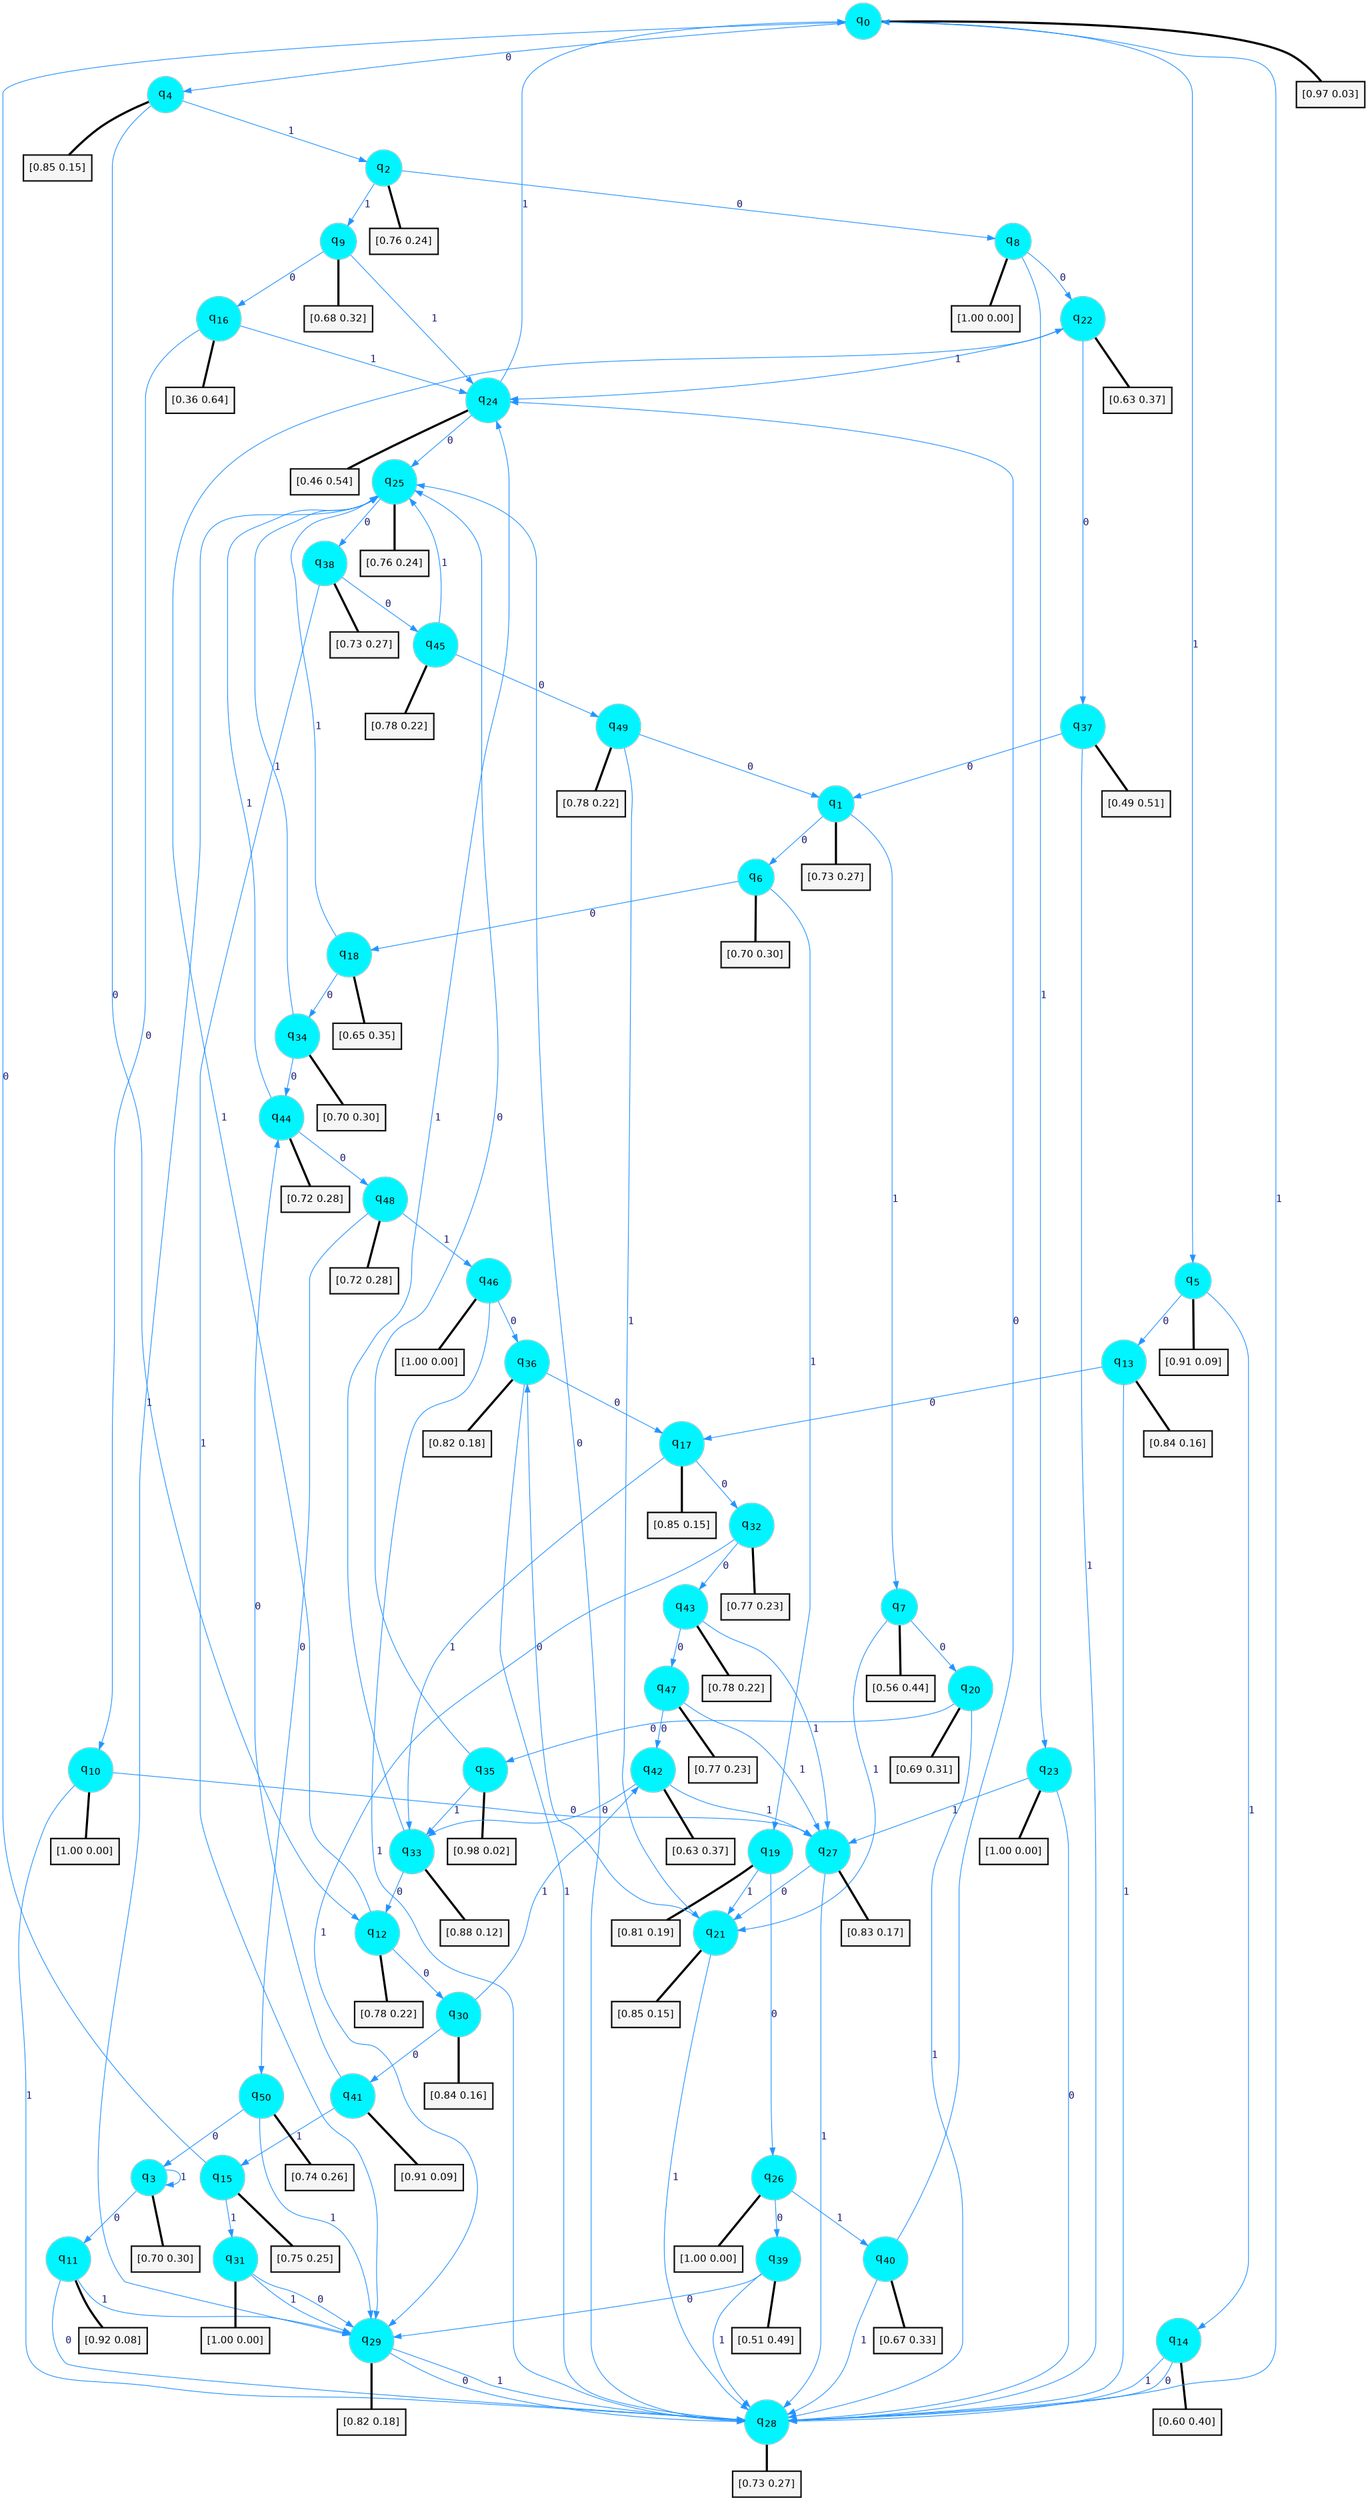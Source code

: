 digraph G {
graph [
bgcolor=transparent, dpi=300, rankdir=TD, size="40,25"];
node [
color=gray, fillcolor=turquoise1, fontcolor=black, fontname=Helvetica, fontsize=16, fontweight=bold, shape=circle, style=filled];
edge [
arrowsize=1, color=dodgerblue1, fontcolor=midnightblue, fontname=courier, fontweight=bold, penwidth=1, style=solid, weight=20];
0[label=<q<SUB>0</SUB>>];
1[label=<q<SUB>1</SUB>>];
2[label=<q<SUB>2</SUB>>];
3[label=<q<SUB>3</SUB>>];
4[label=<q<SUB>4</SUB>>];
5[label=<q<SUB>5</SUB>>];
6[label=<q<SUB>6</SUB>>];
7[label=<q<SUB>7</SUB>>];
8[label=<q<SUB>8</SUB>>];
9[label=<q<SUB>9</SUB>>];
10[label=<q<SUB>10</SUB>>];
11[label=<q<SUB>11</SUB>>];
12[label=<q<SUB>12</SUB>>];
13[label=<q<SUB>13</SUB>>];
14[label=<q<SUB>14</SUB>>];
15[label=<q<SUB>15</SUB>>];
16[label=<q<SUB>16</SUB>>];
17[label=<q<SUB>17</SUB>>];
18[label=<q<SUB>18</SUB>>];
19[label=<q<SUB>19</SUB>>];
20[label=<q<SUB>20</SUB>>];
21[label=<q<SUB>21</SUB>>];
22[label=<q<SUB>22</SUB>>];
23[label=<q<SUB>23</SUB>>];
24[label=<q<SUB>24</SUB>>];
25[label=<q<SUB>25</SUB>>];
26[label=<q<SUB>26</SUB>>];
27[label=<q<SUB>27</SUB>>];
28[label=<q<SUB>28</SUB>>];
29[label=<q<SUB>29</SUB>>];
30[label=<q<SUB>30</SUB>>];
31[label=<q<SUB>31</SUB>>];
32[label=<q<SUB>32</SUB>>];
33[label=<q<SUB>33</SUB>>];
34[label=<q<SUB>34</SUB>>];
35[label=<q<SUB>35</SUB>>];
36[label=<q<SUB>36</SUB>>];
37[label=<q<SUB>37</SUB>>];
38[label=<q<SUB>38</SUB>>];
39[label=<q<SUB>39</SUB>>];
40[label=<q<SUB>40</SUB>>];
41[label=<q<SUB>41</SUB>>];
42[label=<q<SUB>42</SUB>>];
43[label=<q<SUB>43</SUB>>];
44[label=<q<SUB>44</SUB>>];
45[label=<q<SUB>45</SUB>>];
46[label=<q<SUB>46</SUB>>];
47[label=<q<SUB>47</SUB>>];
48[label=<q<SUB>48</SUB>>];
49[label=<q<SUB>49</SUB>>];
50[label=<q<SUB>50</SUB>>];
51[label="[0.97 0.03]", shape=box,fontcolor=black, fontname=Helvetica, fontsize=14, penwidth=2, fillcolor=whitesmoke,color=black];
52[label="[0.73 0.27]", shape=box,fontcolor=black, fontname=Helvetica, fontsize=14, penwidth=2, fillcolor=whitesmoke,color=black];
53[label="[0.76 0.24]", shape=box,fontcolor=black, fontname=Helvetica, fontsize=14, penwidth=2, fillcolor=whitesmoke,color=black];
54[label="[0.70 0.30]", shape=box,fontcolor=black, fontname=Helvetica, fontsize=14, penwidth=2, fillcolor=whitesmoke,color=black];
55[label="[0.85 0.15]", shape=box,fontcolor=black, fontname=Helvetica, fontsize=14, penwidth=2, fillcolor=whitesmoke,color=black];
56[label="[0.91 0.09]", shape=box,fontcolor=black, fontname=Helvetica, fontsize=14, penwidth=2, fillcolor=whitesmoke,color=black];
57[label="[0.70 0.30]", shape=box,fontcolor=black, fontname=Helvetica, fontsize=14, penwidth=2, fillcolor=whitesmoke,color=black];
58[label="[0.56 0.44]", shape=box,fontcolor=black, fontname=Helvetica, fontsize=14, penwidth=2, fillcolor=whitesmoke,color=black];
59[label="[1.00 0.00]", shape=box,fontcolor=black, fontname=Helvetica, fontsize=14, penwidth=2, fillcolor=whitesmoke,color=black];
60[label="[0.68 0.32]", shape=box,fontcolor=black, fontname=Helvetica, fontsize=14, penwidth=2, fillcolor=whitesmoke,color=black];
61[label="[1.00 0.00]", shape=box,fontcolor=black, fontname=Helvetica, fontsize=14, penwidth=2, fillcolor=whitesmoke,color=black];
62[label="[0.92 0.08]", shape=box,fontcolor=black, fontname=Helvetica, fontsize=14, penwidth=2, fillcolor=whitesmoke,color=black];
63[label="[0.78 0.22]", shape=box,fontcolor=black, fontname=Helvetica, fontsize=14, penwidth=2, fillcolor=whitesmoke,color=black];
64[label="[0.84 0.16]", shape=box,fontcolor=black, fontname=Helvetica, fontsize=14, penwidth=2, fillcolor=whitesmoke,color=black];
65[label="[0.60 0.40]", shape=box,fontcolor=black, fontname=Helvetica, fontsize=14, penwidth=2, fillcolor=whitesmoke,color=black];
66[label="[0.75 0.25]", shape=box,fontcolor=black, fontname=Helvetica, fontsize=14, penwidth=2, fillcolor=whitesmoke,color=black];
67[label="[0.36 0.64]", shape=box,fontcolor=black, fontname=Helvetica, fontsize=14, penwidth=2, fillcolor=whitesmoke,color=black];
68[label="[0.85 0.15]", shape=box,fontcolor=black, fontname=Helvetica, fontsize=14, penwidth=2, fillcolor=whitesmoke,color=black];
69[label="[0.65 0.35]", shape=box,fontcolor=black, fontname=Helvetica, fontsize=14, penwidth=2, fillcolor=whitesmoke,color=black];
70[label="[0.81 0.19]", shape=box,fontcolor=black, fontname=Helvetica, fontsize=14, penwidth=2, fillcolor=whitesmoke,color=black];
71[label="[0.69 0.31]", shape=box,fontcolor=black, fontname=Helvetica, fontsize=14, penwidth=2, fillcolor=whitesmoke,color=black];
72[label="[0.85 0.15]", shape=box,fontcolor=black, fontname=Helvetica, fontsize=14, penwidth=2, fillcolor=whitesmoke,color=black];
73[label="[0.63 0.37]", shape=box,fontcolor=black, fontname=Helvetica, fontsize=14, penwidth=2, fillcolor=whitesmoke,color=black];
74[label="[1.00 0.00]", shape=box,fontcolor=black, fontname=Helvetica, fontsize=14, penwidth=2, fillcolor=whitesmoke,color=black];
75[label="[0.46 0.54]", shape=box,fontcolor=black, fontname=Helvetica, fontsize=14, penwidth=2, fillcolor=whitesmoke,color=black];
76[label="[0.76 0.24]", shape=box,fontcolor=black, fontname=Helvetica, fontsize=14, penwidth=2, fillcolor=whitesmoke,color=black];
77[label="[1.00 0.00]", shape=box,fontcolor=black, fontname=Helvetica, fontsize=14, penwidth=2, fillcolor=whitesmoke,color=black];
78[label="[0.83 0.17]", shape=box,fontcolor=black, fontname=Helvetica, fontsize=14, penwidth=2, fillcolor=whitesmoke,color=black];
79[label="[0.73 0.27]", shape=box,fontcolor=black, fontname=Helvetica, fontsize=14, penwidth=2, fillcolor=whitesmoke,color=black];
80[label="[0.82 0.18]", shape=box,fontcolor=black, fontname=Helvetica, fontsize=14, penwidth=2, fillcolor=whitesmoke,color=black];
81[label="[0.84 0.16]", shape=box,fontcolor=black, fontname=Helvetica, fontsize=14, penwidth=2, fillcolor=whitesmoke,color=black];
82[label="[1.00 0.00]", shape=box,fontcolor=black, fontname=Helvetica, fontsize=14, penwidth=2, fillcolor=whitesmoke,color=black];
83[label="[0.77 0.23]", shape=box,fontcolor=black, fontname=Helvetica, fontsize=14, penwidth=2, fillcolor=whitesmoke,color=black];
84[label="[0.88 0.12]", shape=box,fontcolor=black, fontname=Helvetica, fontsize=14, penwidth=2, fillcolor=whitesmoke,color=black];
85[label="[0.70 0.30]", shape=box,fontcolor=black, fontname=Helvetica, fontsize=14, penwidth=2, fillcolor=whitesmoke,color=black];
86[label="[0.98 0.02]", shape=box,fontcolor=black, fontname=Helvetica, fontsize=14, penwidth=2, fillcolor=whitesmoke,color=black];
87[label="[0.82 0.18]", shape=box,fontcolor=black, fontname=Helvetica, fontsize=14, penwidth=2, fillcolor=whitesmoke,color=black];
88[label="[0.49 0.51]", shape=box,fontcolor=black, fontname=Helvetica, fontsize=14, penwidth=2, fillcolor=whitesmoke,color=black];
89[label="[0.73 0.27]", shape=box,fontcolor=black, fontname=Helvetica, fontsize=14, penwidth=2, fillcolor=whitesmoke,color=black];
90[label="[0.51 0.49]", shape=box,fontcolor=black, fontname=Helvetica, fontsize=14, penwidth=2, fillcolor=whitesmoke,color=black];
91[label="[0.67 0.33]", shape=box,fontcolor=black, fontname=Helvetica, fontsize=14, penwidth=2, fillcolor=whitesmoke,color=black];
92[label="[0.91 0.09]", shape=box,fontcolor=black, fontname=Helvetica, fontsize=14, penwidth=2, fillcolor=whitesmoke,color=black];
93[label="[0.63 0.37]", shape=box,fontcolor=black, fontname=Helvetica, fontsize=14, penwidth=2, fillcolor=whitesmoke,color=black];
94[label="[0.78 0.22]", shape=box,fontcolor=black, fontname=Helvetica, fontsize=14, penwidth=2, fillcolor=whitesmoke,color=black];
95[label="[0.72 0.28]", shape=box,fontcolor=black, fontname=Helvetica, fontsize=14, penwidth=2, fillcolor=whitesmoke,color=black];
96[label="[0.78 0.22]", shape=box,fontcolor=black, fontname=Helvetica, fontsize=14, penwidth=2, fillcolor=whitesmoke,color=black];
97[label="[1.00 0.00]", shape=box,fontcolor=black, fontname=Helvetica, fontsize=14, penwidth=2, fillcolor=whitesmoke,color=black];
98[label="[0.77 0.23]", shape=box,fontcolor=black, fontname=Helvetica, fontsize=14, penwidth=2, fillcolor=whitesmoke,color=black];
99[label="[0.72 0.28]", shape=box,fontcolor=black, fontname=Helvetica, fontsize=14, penwidth=2, fillcolor=whitesmoke,color=black];
100[label="[0.78 0.22]", shape=box,fontcolor=black, fontname=Helvetica, fontsize=14, penwidth=2, fillcolor=whitesmoke,color=black];
101[label="[0.74 0.26]", shape=box,fontcolor=black, fontname=Helvetica, fontsize=14, penwidth=2, fillcolor=whitesmoke,color=black];
0->4 [label=0];
0->5 [label=1];
0->51 [arrowhead=none, penwidth=3,color=black];
1->6 [label=0];
1->7 [label=1];
1->52 [arrowhead=none, penwidth=3,color=black];
2->8 [label=0];
2->9 [label=1];
2->53 [arrowhead=none, penwidth=3,color=black];
3->11 [label=0];
3->3 [label=1];
3->54 [arrowhead=none, penwidth=3,color=black];
4->12 [label=0];
4->2 [label=1];
4->55 [arrowhead=none, penwidth=3,color=black];
5->13 [label=0];
5->14 [label=1];
5->56 [arrowhead=none, penwidth=3,color=black];
6->18 [label=0];
6->19 [label=1];
6->57 [arrowhead=none, penwidth=3,color=black];
7->20 [label=0];
7->21 [label=1];
7->58 [arrowhead=none, penwidth=3,color=black];
8->22 [label=0];
8->23 [label=1];
8->59 [arrowhead=none, penwidth=3,color=black];
9->16 [label=0];
9->24 [label=1];
9->60 [arrowhead=none, penwidth=3,color=black];
10->27 [label=0];
10->28 [label=1];
10->61 [arrowhead=none, penwidth=3,color=black];
11->28 [label=0];
11->29 [label=1];
11->62 [arrowhead=none, penwidth=3,color=black];
12->30 [label=0];
12->22 [label=1];
12->63 [arrowhead=none, penwidth=3,color=black];
13->17 [label=0];
13->28 [label=1];
13->64 [arrowhead=none, penwidth=3,color=black];
14->28 [label=0];
14->28 [label=1];
14->65 [arrowhead=none, penwidth=3,color=black];
15->0 [label=0];
15->31 [label=1];
15->66 [arrowhead=none, penwidth=3,color=black];
16->10 [label=0];
16->24 [label=1];
16->67 [arrowhead=none, penwidth=3,color=black];
17->32 [label=0];
17->33 [label=1];
17->68 [arrowhead=none, penwidth=3,color=black];
18->34 [label=0];
18->25 [label=1];
18->69 [arrowhead=none, penwidth=3,color=black];
19->26 [label=0];
19->21 [label=1];
19->70 [arrowhead=none, penwidth=3,color=black];
20->35 [label=0];
20->28 [label=1];
20->71 [arrowhead=none, penwidth=3,color=black];
21->36 [label=0];
21->28 [label=1];
21->72 [arrowhead=none, penwidth=3,color=black];
22->37 [label=0];
22->24 [label=1];
22->73 [arrowhead=none, penwidth=3,color=black];
23->28 [label=0];
23->27 [label=1];
23->74 [arrowhead=none, penwidth=3,color=black];
24->25 [label=0];
24->0 [label=1];
24->75 [arrowhead=none, penwidth=3,color=black];
25->38 [label=0];
25->29 [label=1];
25->76 [arrowhead=none, penwidth=3,color=black];
26->39 [label=0];
26->40 [label=1];
26->77 [arrowhead=none, penwidth=3,color=black];
27->21 [label=0];
27->28 [label=1];
27->78 [arrowhead=none, penwidth=3,color=black];
28->25 [label=0];
28->0 [label=1];
28->79 [arrowhead=none, penwidth=3,color=black];
29->28 [label=0];
29->28 [label=1];
29->80 [arrowhead=none, penwidth=3,color=black];
30->41 [label=0];
30->42 [label=1];
30->81 [arrowhead=none, penwidth=3,color=black];
31->29 [label=0];
31->29 [label=1];
31->82 [arrowhead=none, penwidth=3,color=black];
32->43 [label=0];
32->29 [label=1];
32->83 [arrowhead=none, penwidth=3,color=black];
33->12 [label=0];
33->24 [label=1];
33->84 [arrowhead=none, penwidth=3,color=black];
34->44 [label=0];
34->25 [label=1];
34->85 [arrowhead=none, penwidth=3,color=black];
35->25 [label=0];
35->33 [label=1];
35->86 [arrowhead=none, penwidth=3,color=black];
36->17 [label=0];
36->28 [label=1];
36->87 [arrowhead=none, penwidth=3,color=black];
37->1 [label=0];
37->28 [label=1];
37->88 [arrowhead=none, penwidth=3,color=black];
38->45 [label=0];
38->29 [label=1];
38->89 [arrowhead=none, penwidth=3,color=black];
39->29 [label=0];
39->28 [label=1];
39->90 [arrowhead=none, penwidth=3,color=black];
40->24 [label=0];
40->28 [label=1];
40->91 [arrowhead=none, penwidth=3,color=black];
41->44 [label=0];
41->15 [label=1];
41->92 [arrowhead=none, penwidth=3,color=black];
42->33 [label=0];
42->27 [label=1];
42->93 [arrowhead=none, penwidth=3,color=black];
43->47 [label=0];
43->27 [label=1];
43->94 [arrowhead=none, penwidth=3,color=black];
44->48 [label=0];
44->25 [label=1];
44->95 [arrowhead=none, penwidth=3,color=black];
45->49 [label=0];
45->25 [label=1];
45->96 [arrowhead=none, penwidth=3,color=black];
46->36 [label=0];
46->28 [label=1];
46->97 [arrowhead=none, penwidth=3,color=black];
47->42 [label=0];
47->27 [label=1];
47->98 [arrowhead=none, penwidth=3,color=black];
48->50 [label=0];
48->46 [label=1];
48->99 [arrowhead=none, penwidth=3,color=black];
49->1 [label=0];
49->21 [label=1];
49->100 [arrowhead=none, penwidth=3,color=black];
50->3 [label=0];
50->29 [label=1];
50->101 [arrowhead=none, penwidth=3,color=black];
}
